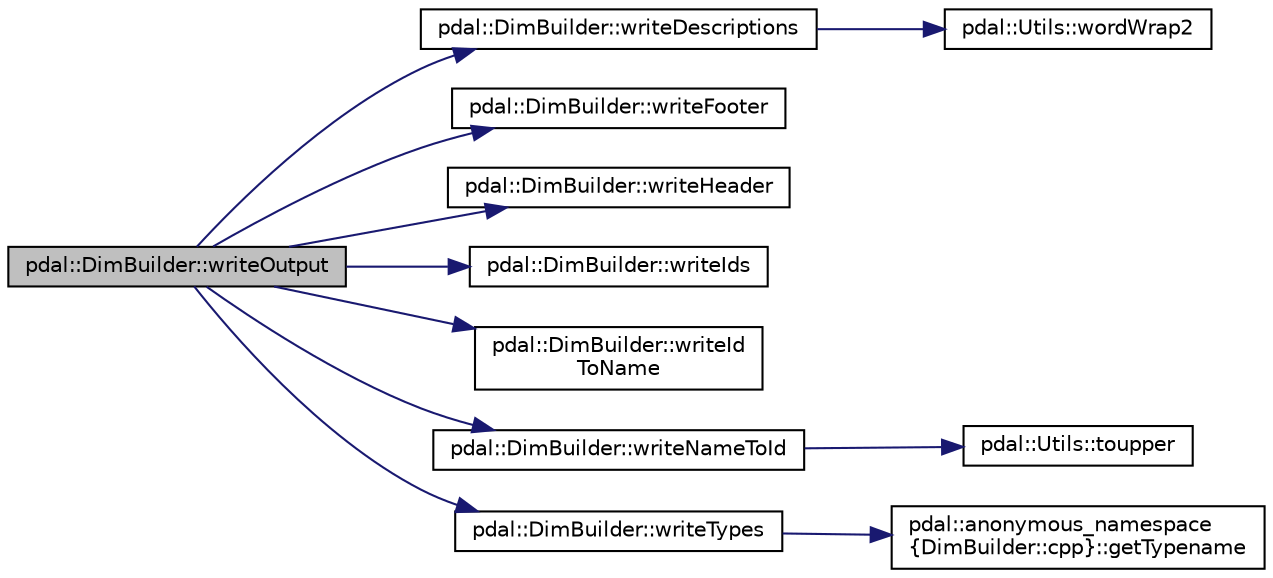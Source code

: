 digraph "pdal::DimBuilder::writeOutput"
{
  edge [fontname="Helvetica",fontsize="10",labelfontname="Helvetica",labelfontsize="10"];
  node [fontname="Helvetica",fontsize="10",shape=record];
  rankdir="LR";
  Node1 [label="pdal::DimBuilder::writeOutput",height=0.2,width=0.4,color="black", fillcolor="grey75", style="filled", fontcolor="black"];
  Node1 -> Node2 [color="midnightblue",fontsize="10",style="solid",fontname="Helvetica"];
  Node2 [label="pdal::DimBuilder::writeDescriptions",height=0.2,width=0.4,color="black", fillcolor="white", style="filled",URL="$classpdal_1_1DimBuilder.html#aa465ecf10aca86dbbb88442abc18b6f7"];
  Node2 -> Node3 [color="midnightblue",fontsize="10",style="solid",fontname="Helvetica"];
  Node3 [label="pdal::Utils::wordWrap2",height=0.2,width=0.4,color="black", fillcolor="white", style="filled",URL="$namespacepdal_1_1Utils.html#a93c849f4f0e3842f731be8c699ab57b9"];
  Node1 -> Node4 [color="midnightblue",fontsize="10",style="solid",fontname="Helvetica"];
  Node4 [label="pdal::DimBuilder::writeFooter",height=0.2,width=0.4,color="black", fillcolor="white", style="filled",URL="$classpdal_1_1DimBuilder.html#aa5e7836a1d8a39b25409f0286e493b1c"];
  Node1 -> Node5 [color="midnightblue",fontsize="10",style="solid",fontname="Helvetica"];
  Node5 [label="pdal::DimBuilder::writeHeader",height=0.2,width=0.4,color="black", fillcolor="white", style="filled",URL="$classpdal_1_1DimBuilder.html#aabf17cbb51b7f539e51fa2690b381f4c"];
  Node1 -> Node6 [color="midnightblue",fontsize="10",style="solid",fontname="Helvetica"];
  Node6 [label="pdal::DimBuilder::writeIds",height=0.2,width=0.4,color="black", fillcolor="white", style="filled",URL="$classpdal_1_1DimBuilder.html#a63af00f4925dc2f90a21256073efa78f"];
  Node1 -> Node7 [color="midnightblue",fontsize="10",style="solid",fontname="Helvetica"];
  Node7 [label="pdal::DimBuilder::writeId\lToName",height=0.2,width=0.4,color="black", fillcolor="white", style="filled",URL="$classpdal_1_1DimBuilder.html#a2cfa57a262035d6eec9c33ec72343232"];
  Node1 -> Node8 [color="midnightblue",fontsize="10",style="solid",fontname="Helvetica"];
  Node8 [label="pdal::DimBuilder::writeNameToId",height=0.2,width=0.4,color="black", fillcolor="white", style="filled",URL="$classpdal_1_1DimBuilder.html#a6595bd77e7f44080ac436c3be33041fb"];
  Node8 -> Node9 [color="midnightblue",fontsize="10",style="solid",fontname="Helvetica"];
  Node9 [label="pdal::Utils::toupper",height=0.2,width=0.4,color="black", fillcolor="white", style="filled",URL="$namespacepdal_1_1Utils.html#a28e3e2faff94b20f9908e77bc54ed983"];
  Node1 -> Node10 [color="midnightblue",fontsize="10",style="solid",fontname="Helvetica"];
  Node10 [label="pdal::DimBuilder::writeTypes",height=0.2,width=0.4,color="black", fillcolor="white", style="filled",URL="$classpdal_1_1DimBuilder.html#a4edb34d9cfecc820ed55ace4c19cd511"];
  Node10 -> Node11 [color="midnightblue",fontsize="10",style="solid",fontname="Helvetica"];
  Node11 [label="pdal::anonymous_namespace\l\{DimBuilder::cpp\}::getTypename",height=0.2,width=0.4,color="black", fillcolor="white", style="filled",URL="$namespacepdal_1_1anonymous__namespace_02DimBuilder_8cpp_03.html#a72b35da8e486b073e2fd2bcbc1d80ecf"];
}
